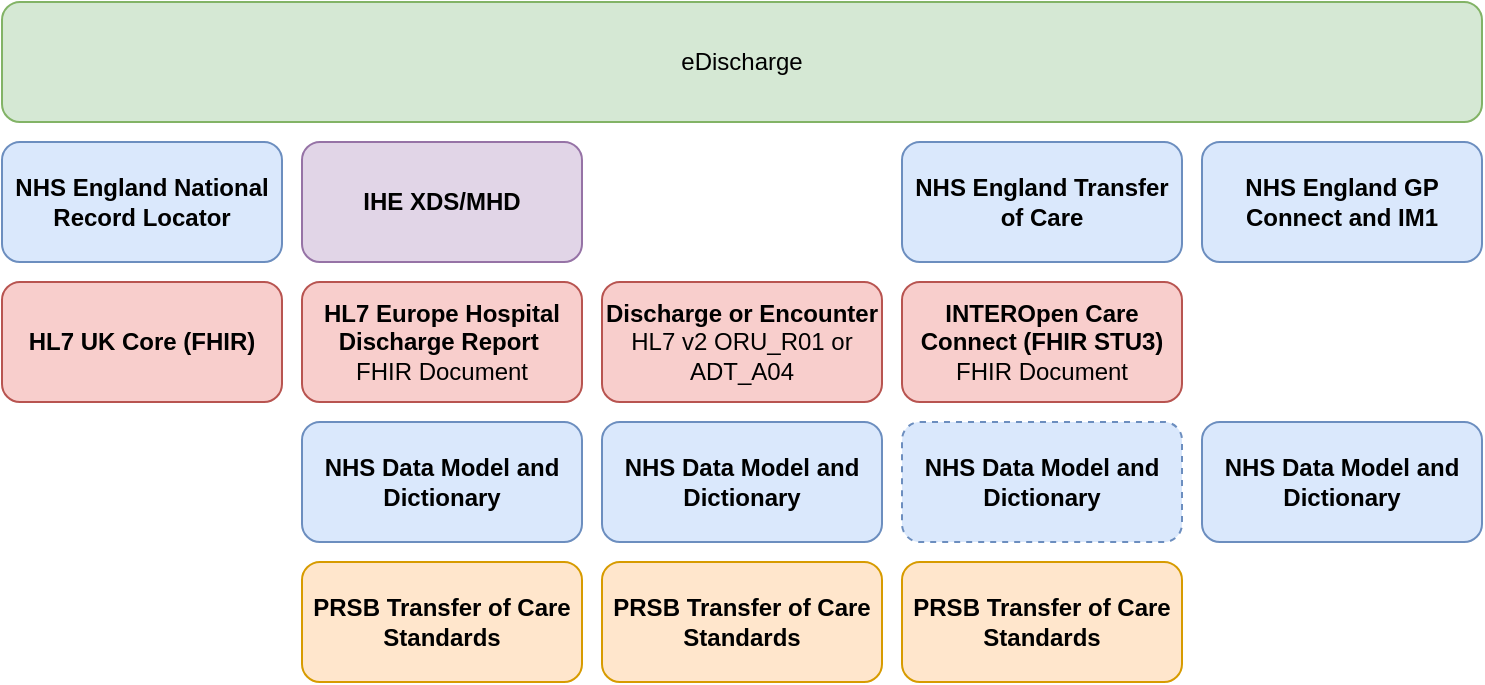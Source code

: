 <mxfile version="26.0.16">
  <diagram name="Page-1" id="LAexj2FGm6gr54nlZhoL">
    <mxGraphModel grid="1" page="1" gridSize="10" guides="1" tooltips="1" connect="1" arrows="1" fold="1" pageScale="1" pageWidth="827" pageHeight="1169" math="0" shadow="0">
      <root>
        <mxCell id="0" />
        <mxCell id="1" parent="0" />
        <mxCell id="ac5kx-ocTj1KohsMuiEZ-1" value="eDischarge" style="rounded=1;whiteSpace=wrap;html=1;fillColor=#d5e8d4;strokeColor=#82b366;" vertex="1" parent="1">
          <mxGeometry x="-100" y="190" width="740" height="60" as="geometry" />
        </mxCell>
        <mxCell id="ac5kx-ocTj1KohsMuiEZ-3" value="&lt;div&gt;&lt;b&gt;Discharge or Encounter&lt;br&gt;&lt;/b&gt;HL7 v2 ORU_R01 or ADT_A04&lt;/div&gt;" style="rounded=1;whiteSpace=wrap;html=1;fillColor=#f8cecc;strokeColor=#b85450;" vertex="1" parent="1">
          <mxGeometry x="200" y="330" width="140" height="60" as="geometry" />
        </mxCell>
        <mxCell id="ac5kx-ocTj1KohsMuiEZ-4" value="&lt;b&gt;NHS Data Model and Dictionary&lt;/b&gt;" style="rounded=1;whiteSpace=wrap;html=1;fillColor=#dae8fc;strokeColor=#6c8ebf;" vertex="1" parent="1">
          <mxGeometry x="200" y="400" width="140" height="60" as="geometry" />
        </mxCell>
        <mxCell id="ac5kx-ocTj1KohsMuiEZ-5" value="&lt;b&gt;NHS England Transfer of Care&lt;/b&gt;" style="rounded=1;whiteSpace=wrap;html=1;fillColor=#dae8fc;strokeColor=#6c8ebf;" vertex="1" parent="1">
          <mxGeometry x="350" y="260" width="140" height="60" as="geometry" />
        </mxCell>
        <mxCell id="ac5kx-ocTj1KohsMuiEZ-6" value="&lt;b&gt;NHS England GP Connect and IM1&lt;/b&gt;" style="rounded=1;whiteSpace=wrap;html=1;fillColor=#dae8fc;strokeColor=#6c8ebf;" vertex="1" parent="1">
          <mxGeometry x="500" y="260" width="140" height="60" as="geometry" />
        </mxCell>
        <mxCell id="ac5kx-ocTj1KohsMuiEZ-7" value="&lt;b&gt;INTEROpen Care Connect (FHIR STU3)&lt;/b&gt;&lt;br&gt;FHIR Document" style="rounded=1;whiteSpace=wrap;html=1;fillColor=#f8cecc;strokeColor=#b85450;" vertex="1" parent="1">
          <mxGeometry x="350" y="330" width="140" height="60" as="geometry" />
        </mxCell>
        <mxCell id="ac5kx-ocTj1KohsMuiEZ-8" value="&lt;b&gt;IHE XDS/MHD&lt;/b&gt;" style="rounded=1;whiteSpace=wrap;html=1;fillColor=#e1d5e7;strokeColor=#9673a6;" vertex="1" parent="1">
          <mxGeometry x="50" y="260" width="140" height="60" as="geometry" />
        </mxCell>
        <mxCell id="ac5kx-ocTj1KohsMuiEZ-9" value="&lt;b&gt;HL7 Europe Hospital Discharge Report&amp;nbsp;&lt;/b&gt;&lt;br&gt;FHIR Document" style="rounded=1;whiteSpace=wrap;html=1;fillColor=#f8cecc;strokeColor=#b85450;" vertex="1" parent="1">
          <mxGeometry x="50" y="330" width="140" height="60" as="geometry" />
        </mxCell>
        <mxCell id="ac5kx-ocTj1KohsMuiEZ-10" value="&lt;b&gt;PRSB Transfer of Care Standards&lt;/b&gt;" style="rounded=1;whiteSpace=wrap;html=1;fillColor=#ffe6cc;strokeColor=#d79b00;" vertex="1" parent="1">
          <mxGeometry x="50" y="470" width="140" height="60" as="geometry" />
        </mxCell>
        <mxCell id="ac5kx-ocTj1KohsMuiEZ-12" value="&lt;b&gt;NHS Data Model and Dictionary&lt;/b&gt;" style="rounded=1;whiteSpace=wrap;html=1;fillColor=#dae8fc;strokeColor=#6c8ebf;" vertex="1" parent="1">
          <mxGeometry x="50" y="400" width="140" height="60" as="geometry" />
        </mxCell>
        <mxCell id="ac5kx-ocTj1KohsMuiEZ-13" value="&lt;b&gt;NHS Data Model and Dictionary&lt;/b&gt;" style="rounded=1;whiteSpace=wrap;html=1;fillColor=#dae8fc;strokeColor=#6c8ebf;" vertex="1" parent="1">
          <mxGeometry x="500" y="400" width="140" height="60" as="geometry" />
        </mxCell>
        <mxCell id="ac5kx-ocTj1KohsMuiEZ-14" value="&lt;b&gt;NHS England National Record Locator&lt;/b&gt;" style="rounded=1;whiteSpace=wrap;html=1;fillColor=#dae8fc;strokeColor=#6c8ebf;" vertex="1" parent="1">
          <mxGeometry x="-100" y="260" width="140" height="60" as="geometry" />
        </mxCell>
        <mxCell id="ac5kx-ocTj1KohsMuiEZ-15" value="&lt;b&gt;HL7 UK Core (FHIR)&lt;/b&gt;" style="rounded=1;whiteSpace=wrap;html=1;fillColor=#f8cecc;strokeColor=#b85450;" vertex="1" parent="1">
          <mxGeometry x="-100" y="330" width="140" height="60" as="geometry" />
        </mxCell>
        <mxCell id="ac5kx-ocTj1KohsMuiEZ-17" value="&lt;b&gt;PRSB Transfer of Care Standards&lt;/b&gt;" style="rounded=1;whiteSpace=wrap;html=1;fillColor=#ffe6cc;strokeColor=#d79b00;" vertex="1" parent="1">
          <mxGeometry x="200" y="470" width="140" height="60" as="geometry" />
        </mxCell>
        <mxCell id="ac5kx-ocTj1KohsMuiEZ-18" value="&lt;b&gt;PRSB Transfer of Care Standards&lt;/b&gt;" style="rounded=1;whiteSpace=wrap;html=1;fillColor=#ffe6cc;strokeColor=#d79b00;" vertex="1" parent="1">
          <mxGeometry x="350" y="470" width="140" height="60" as="geometry" />
        </mxCell>
        <mxCell id="ac5kx-ocTj1KohsMuiEZ-19" value="&lt;b&gt;NHS Data Model and Dictionary&lt;/b&gt;" style="rounded=1;whiteSpace=wrap;html=1;fillColor=#dae8fc;strokeColor=#6c8ebf;dashed=1;" vertex="1" parent="1">
          <mxGeometry x="350" y="400" width="140" height="60" as="geometry" />
        </mxCell>
      </root>
    </mxGraphModel>
  </diagram>
</mxfile>
